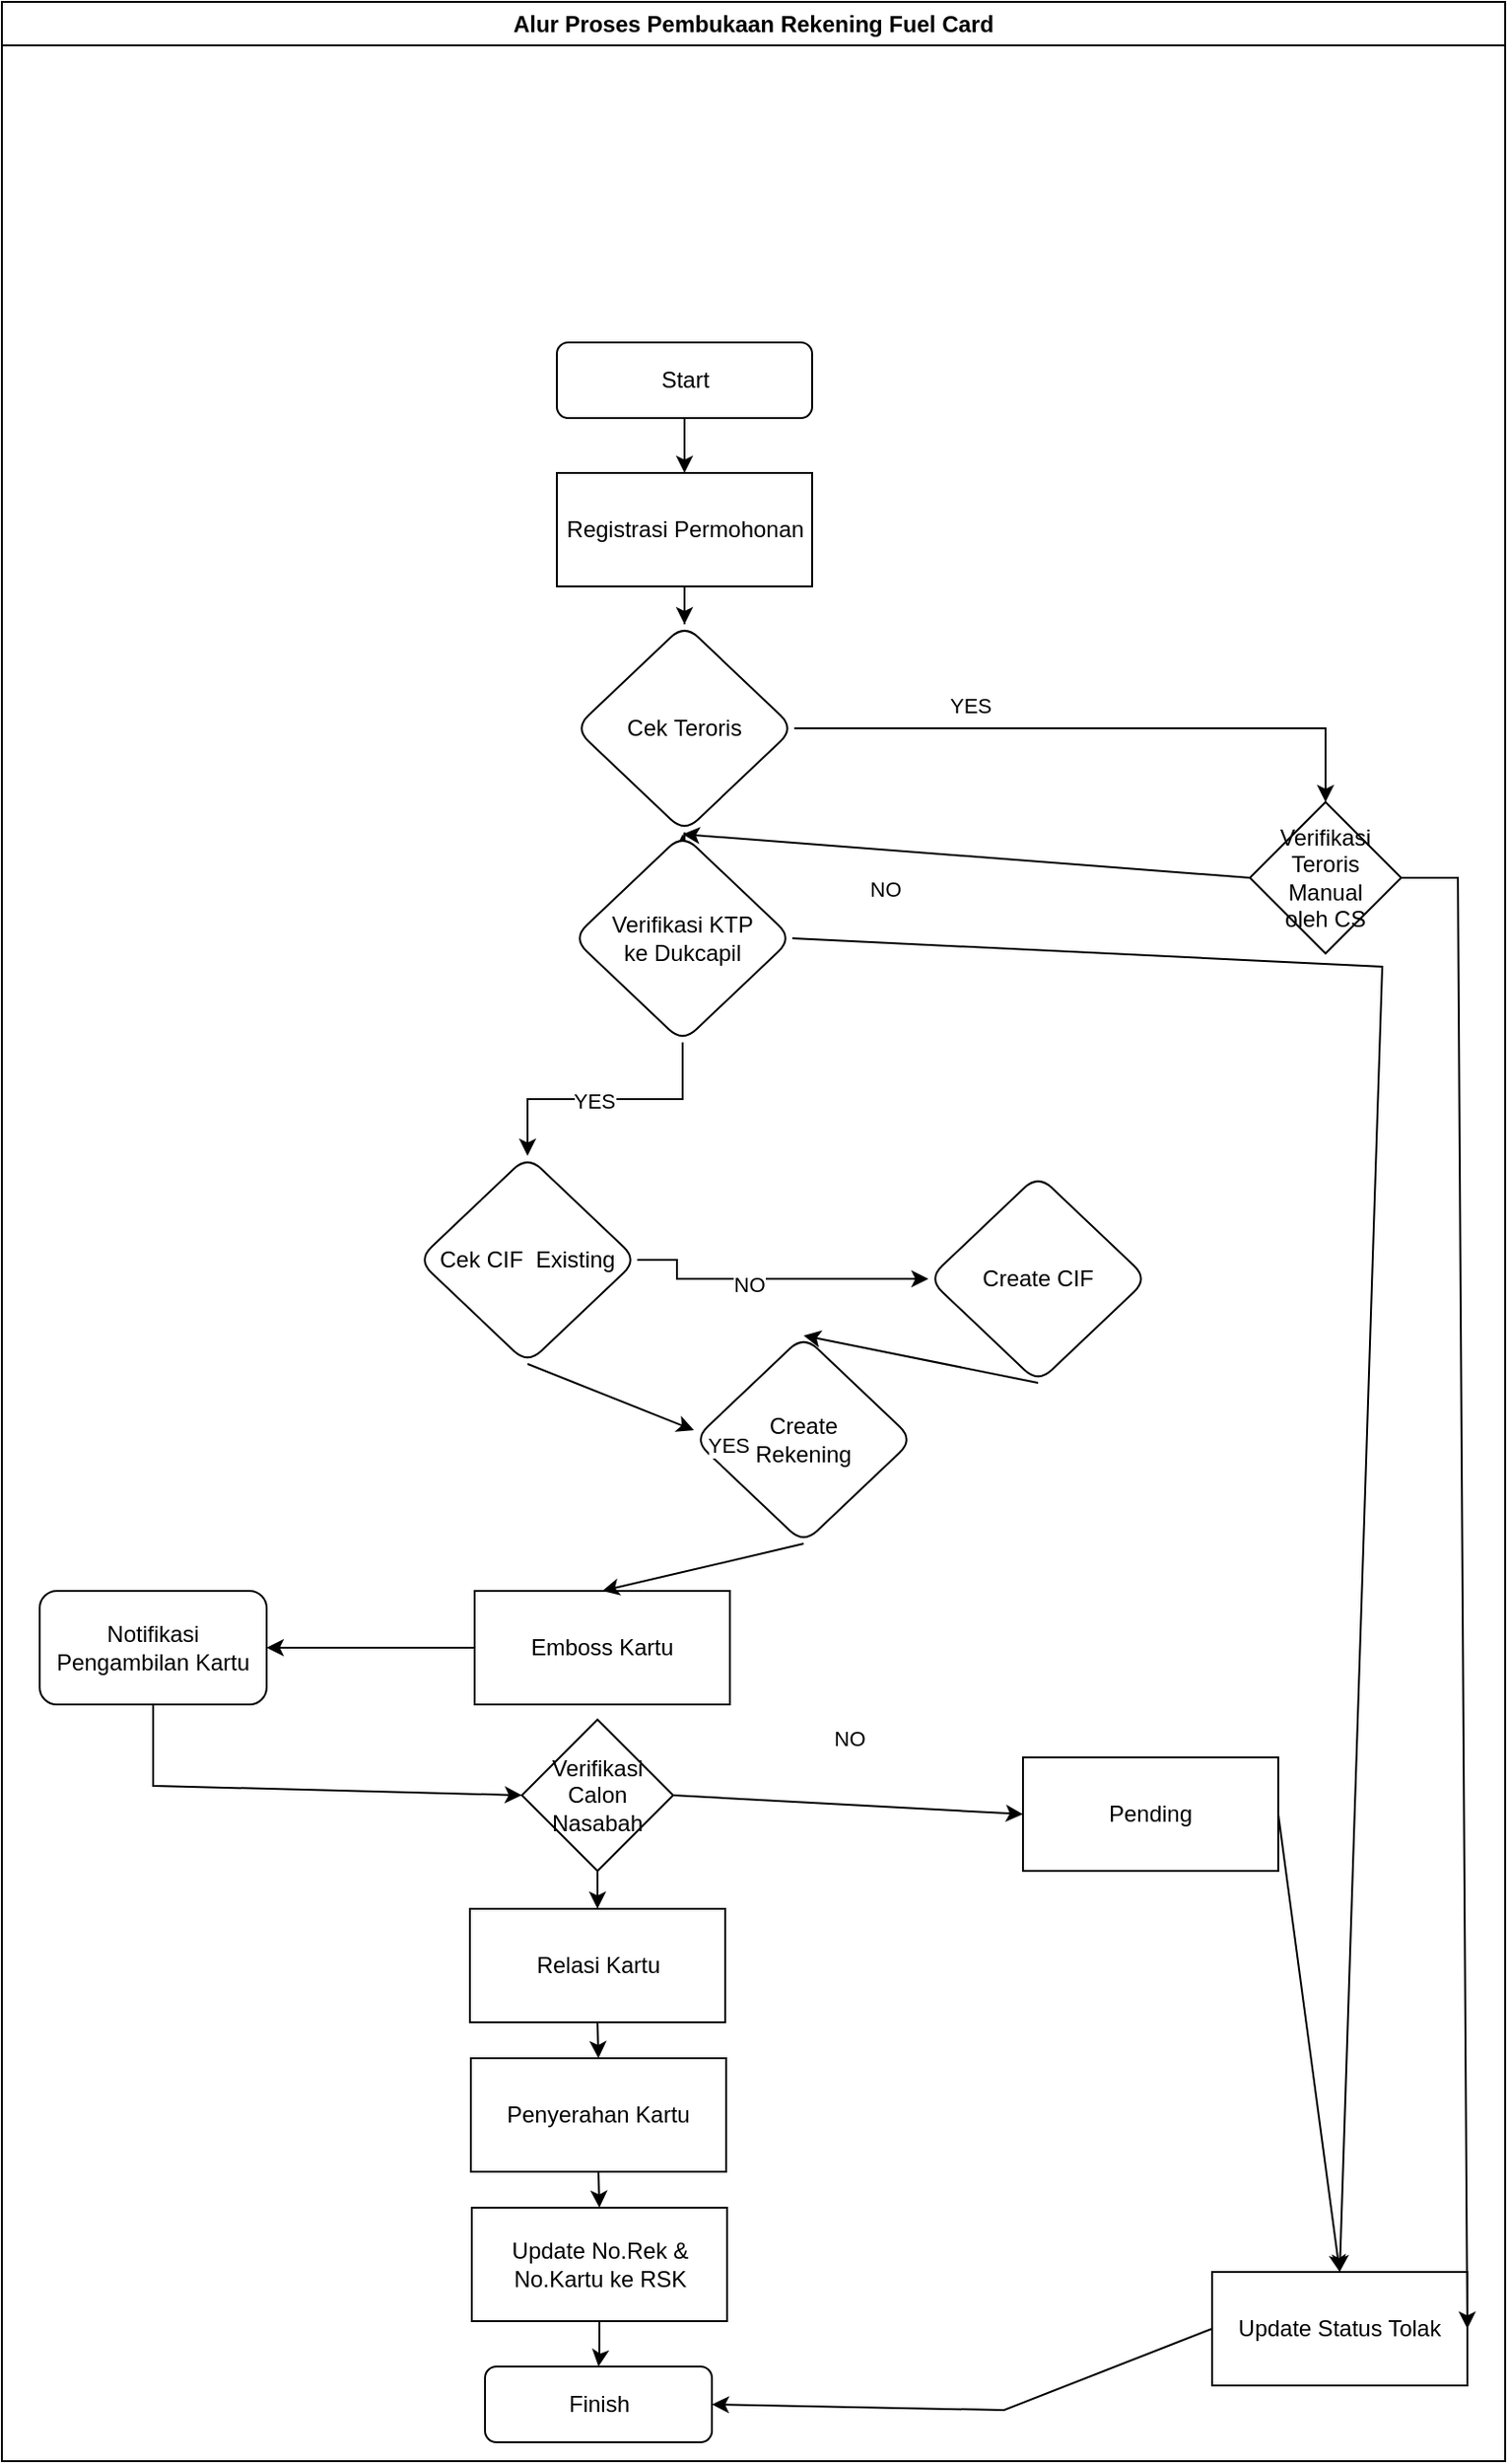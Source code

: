 <mxfile version="24.3.1" type="github">
  <diagram id="C5RBs43oDa-KdzZeNtuy" name="Page-1">
    <mxGraphModel dx="3027" dy="2364" grid="1" gridSize="10" guides="1" tooltips="1" connect="1" arrows="1" fold="1" page="1" pageScale="1" pageWidth="827" pageHeight="1169" math="0" shadow="0">
      <root>
        <mxCell id="WIyWlLk6GJQsqaUBKTNV-0" />
        <mxCell id="WIyWlLk6GJQsqaUBKTNV-1" parent="WIyWlLk6GJQsqaUBKTNV-0" />
        <mxCell id="ml9lQeLV02Im4RJoUgji-1" value="Alur Proses Pembukaan Rekening Fuel Card" style="swimlane;whiteSpace=wrap;html=1;" parent="WIyWlLk6GJQsqaUBKTNV-1" vertex="1">
          <mxGeometry x="-10" y="-50" width="795" height="1300" as="geometry">
            <mxRectangle x="20" width="220" height="30" as="alternateBounds" />
          </mxGeometry>
        </mxCell>
        <mxCell id="DFwen5s-5i4nCn-BDiwh-1" value="Update No.Rek &amp;amp; No.Kartu ke RSK" style="rounded=0;whiteSpace=wrap;html=1;" parent="ml9lQeLV02Im4RJoUgji-1" vertex="1">
          <mxGeometry x="248.5" y="1166" width="135" height="60" as="geometry" />
        </mxCell>
        <mxCell id="DFwen5s-5i4nCn-BDiwh-0" value="Relasi Kartu" style="rounded=0;whiteSpace=wrap;html=1;" parent="ml9lQeLV02Im4RJoUgji-1" vertex="1">
          <mxGeometry x="247.5" y="1008" width="135" height="60" as="geometry" />
        </mxCell>
        <mxCell id="DFwen5s-5i4nCn-BDiwh-2" style="edgeStyle=orthogonalEdgeStyle;rounded=0;orthogonalLoop=1;jettySize=auto;html=1;exitX=0.5;exitY=1;exitDx=0;exitDy=0;entryX=0.5;entryY=0;entryDx=0;entryDy=0;" parent="ml9lQeLV02Im4RJoUgji-1" source="DFwen5s-5i4nCn-BDiwh-0" target="_5oHDOIjksUwHNxWi_DK-6" edge="1">
          <mxGeometry relative="1" as="geometry" />
        </mxCell>
        <mxCell id="nUU7h4JXuRLJa8fKjWf6-2" value="Pending" style="rounded=0;whiteSpace=wrap;html=1;" parent="ml9lQeLV02Im4RJoUgji-1" vertex="1">
          <mxGeometry x="540" y="928" width="135" height="60" as="geometry" />
        </mxCell>
        <mxCell id="nUU7h4JXuRLJa8fKjWf6-4" value="" style="endArrow=classic;html=1;rounded=0;entryX=0;entryY=0.5;entryDx=0;entryDy=0;exitX=1;exitY=0.5;exitDx=0;exitDy=0;" parent="ml9lQeLV02Im4RJoUgji-1" source="_5oHDOIjksUwHNxWi_DK-24" target="nUU7h4JXuRLJa8fKjWf6-2" edge="1">
          <mxGeometry width="50" height="50" relative="1" as="geometry">
            <mxPoint x="430" y="1040" as="sourcePoint" />
            <mxPoint x="590" y="728" as="targetPoint" />
          </mxGeometry>
        </mxCell>
        <mxCell id="_EpccPnGnqP51AQdEMXO-33" value="Emboss Kartu" style="rounded=0;whiteSpace=wrap;html=1;" parent="ml9lQeLV02Im4RJoUgji-1" vertex="1">
          <mxGeometry x="250" y="840" width="135" height="60" as="geometry" />
        </mxCell>
        <mxCell id="_5oHDOIjksUwHNxWi_DK-2" value="" style="endArrow=classic;html=1;rounded=0;entryX=0.5;entryY=0;entryDx=0;entryDy=0;exitX=0.5;exitY=1;exitDx=0;exitDy=0;" edge="1" parent="ml9lQeLV02Im4RJoUgji-1" source="_5oHDOIjksUwHNxWi_DK-24" target="DFwen5s-5i4nCn-BDiwh-0">
          <mxGeometry width="50" height="50" relative="1" as="geometry">
            <mxPoint x="510" y="1000" as="sourcePoint" />
            <mxPoint x="358" y="1008" as="targetPoint" />
          </mxGeometry>
        </mxCell>
        <mxCell id="_5oHDOIjksUwHNxWi_DK-6" value="Penyerahan Kartu" style="rounded=0;whiteSpace=wrap;html=1;" vertex="1" parent="ml9lQeLV02Im4RJoUgji-1">
          <mxGeometry x="248" y="1087" width="135" height="60" as="geometry" />
        </mxCell>
        <mxCell id="_5oHDOIjksUwHNxWi_DK-8" value="" style="endArrow=classic;html=1;rounded=0;exitX=0.5;exitY=1;exitDx=0;exitDy=0;entryX=0.5;entryY=0;entryDx=0;entryDy=0;" edge="1" parent="ml9lQeLV02Im4RJoUgji-1" source="_5oHDOIjksUwHNxWi_DK-6" target="DFwen5s-5i4nCn-BDiwh-1">
          <mxGeometry width="50" height="50" relative="1" as="geometry">
            <mxPoint x="580" y="1180" as="sourcePoint" />
            <mxPoint x="440" y="1140" as="targetPoint" />
          </mxGeometry>
        </mxCell>
        <mxCell id="_EpccPnGnqP51AQdEMXO-66" value="Finish" style="rounded=1;whiteSpace=wrap;html=1;" parent="ml9lQeLV02Im4RJoUgji-1" vertex="1">
          <mxGeometry x="255.5" y="1250" width="120" height="40" as="geometry" />
        </mxCell>
        <mxCell id="DFwen5s-5i4nCn-BDiwh-3" style="edgeStyle=orthogonalEdgeStyle;rounded=0;orthogonalLoop=1;jettySize=auto;html=1;exitX=0.5;exitY=1;exitDx=0;exitDy=0;" parent="ml9lQeLV02Im4RJoUgji-1" source="DFwen5s-5i4nCn-BDiwh-1" target="_EpccPnGnqP51AQdEMXO-66" edge="1">
          <mxGeometry relative="1" as="geometry" />
        </mxCell>
        <mxCell id="_5oHDOIjksUwHNxWi_DK-17" value="Create CIF" style="rhombus;whiteSpace=wrap;html=1;rounded=1;glass=0;strokeWidth=1;shadow=0;" vertex="1" parent="ml9lQeLV02Im4RJoUgji-1">
          <mxGeometry x="490" y="620" width="116" height="110" as="geometry" />
        </mxCell>
        <mxCell id="_5oHDOIjksUwHNxWi_DK-18" value="Create &lt;br&gt;Rekening" style="rhombus;whiteSpace=wrap;html=1;rounded=1;glass=0;strokeWidth=1;shadow=0;" vertex="1" parent="ml9lQeLV02Im4RJoUgji-1">
          <mxGeometry x="366" y="705" width="116" height="110" as="geometry" />
        </mxCell>
        <mxCell id="_EpccPnGnqP51AQdEMXO-25" value="Cek CIF&amp;nbsp; Existing" style="rhombus;whiteSpace=wrap;html=1;rounded=1;glass=0;strokeWidth=1;shadow=0;" parent="ml9lQeLV02Im4RJoUgji-1" vertex="1">
          <mxGeometry x="220" y="610" width="116" height="110" as="geometry" />
        </mxCell>
        <mxCell id="_EpccPnGnqP51AQdEMXO-48" style="edgeStyle=orthogonalEdgeStyle;rounded=0;orthogonalLoop=1;jettySize=auto;html=1;exitX=1;exitY=0.5;exitDx=0;exitDy=0;entryX=0;entryY=0.5;entryDx=0;entryDy=0;" parent="ml9lQeLV02Im4RJoUgji-1" source="_EpccPnGnqP51AQdEMXO-25" target="_5oHDOIjksUwHNxWi_DK-17" edge="1">
          <mxGeometry relative="1" as="geometry">
            <Array as="points">
              <mxPoint x="357" y="665" />
              <mxPoint x="357" y="675" />
            </Array>
          </mxGeometry>
        </mxCell>
        <mxCell id="_EpccPnGnqP51AQdEMXO-52" value="NO" style="edgeLabel;html=1;align=center;verticalAlign=middle;resizable=0;points=[];" parent="_EpccPnGnqP51AQdEMXO-48" vertex="1" connectable="0">
          <mxGeometry x="-0.156" y="-3" relative="1" as="geometry">
            <mxPoint as="offset" />
          </mxGeometry>
        </mxCell>
        <mxCell id="_5oHDOIjksUwHNxWi_DK-19" value="" style="endArrow=classic;html=1;rounded=0;exitX=0.5;exitY=1;exitDx=0;exitDy=0;entryX=0.5;entryY=0;entryDx=0;entryDy=0;" edge="1" parent="ml9lQeLV02Im4RJoUgji-1" source="_5oHDOIjksUwHNxWi_DK-17" target="_5oHDOIjksUwHNxWi_DK-18">
          <mxGeometry width="50" height="50" relative="1" as="geometry">
            <mxPoint x="430" y="870" as="sourcePoint" />
            <mxPoint x="480" y="820" as="targetPoint" />
          </mxGeometry>
        </mxCell>
        <mxCell id="_5oHDOIjksUwHNxWi_DK-20" value="" style="endArrow=classic;html=1;rounded=0;exitX=0.5;exitY=1;exitDx=0;exitDy=0;entryX=0;entryY=0.455;entryDx=0;entryDy=0;entryPerimeter=0;" edge="1" parent="ml9lQeLV02Im4RJoUgji-1" source="_EpccPnGnqP51AQdEMXO-25" target="_5oHDOIjksUwHNxWi_DK-18">
          <mxGeometry width="50" height="50" relative="1" as="geometry">
            <mxPoint x="430" y="850" as="sourcePoint" />
            <mxPoint x="480" y="800" as="targetPoint" />
          </mxGeometry>
        </mxCell>
        <mxCell id="_5oHDOIjksUwHNxWi_DK-21" value="" style="endArrow=classic;html=1;rounded=0;exitX=0.5;exitY=1;exitDx=0;exitDy=0;entryX=0.5;entryY=0;entryDx=0;entryDy=0;" edge="1" parent="ml9lQeLV02Im4RJoUgji-1" source="_5oHDOIjksUwHNxWi_DK-18" target="_EpccPnGnqP51AQdEMXO-33">
          <mxGeometry width="50" height="50" relative="1" as="geometry">
            <mxPoint x="430" y="900" as="sourcePoint" />
            <mxPoint x="480" y="850" as="targetPoint" />
          </mxGeometry>
        </mxCell>
        <mxCell id="_5oHDOIjksUwHNxWi_DK-22" value="YES" style="edgeLabel;html=1;align=center;verticalAlign=middle;resizable=0;points=[];" vertex="1" connectable="0" parent="ml9lQeLV02Im4RJoUgji-1">
          <mxGeometry x="385.003" y="760" as="geometry">
            <mxPoint x="-1" y="3" as="offset" />
          </mxGeometry>
        </mxCell>
        <mxCell id="_5oHDOIjksUwHNxWi_DK-24" value="Verifikasi Calon Nasabah" style="rhombus;whiteSpace=wrap;html=1;" vertex="1" parent="ml9lQeLV02Im4RJoUgji-1">
          <mxGeometry x="275" y="908" width="80" height="80" as="geometry" />
        </mxCell>
        <mxCell id="_5oHDOIjksUwHNxWi_DK-25" value="Verifikasi Teroris Manual&lt;br&gt;oleh CS" style="rhombus;whiteSpace=wrap;html=1;" vertex="1" parent="ml9lQeLV02Im4RJoUgji-1">
          <mxGeometry x="660" y="423" width="80" height="80" as="geometry" />
        </mxCell>
        <mxCell id="_5oHDOIjksUwHNxWi_DK-12" value="Update Status Tolak" style="rounded=0;whiteSpace=wrap;html=1;" vertex="1" parent="ml9lQeLV02Im4RJoUgji-1">
          <mxGeometry x="640" y="1200" width="135" height="60" as="geometry" />
        </mxCell>
        <mxCell id="_5oHDOIjksUwHNxWi_DK-15" value="" style="endArrow=classic;html=1;rounded=0;exitX=0;exitY=0.5;exitDx=0;exitDy=0;entryX=1;entryY=0.5;entryDx=0;entryDy=0;" edge="1" parent="ml9lQeLV02Im4RJoUgji-1" source="_5oHDOIjksUwHNxWi_DK-12" target="_EpccPnGnqP51AQdEMXO-66">
          <mxGeometry width="50" height="50" relative="1" as="geometry">
            <mxPoint x="460" y="1370" as="sourcePoint" />
            <mxPoint x="510" y="1320" as="targetPoint" />
            <Array as="points">
              <mxPoint x="530" y="1273" />
            </Array>
          </mxGeometry>
        </mxCell>
        <mxCell id="_5oHDOIjksUwHNxWi_DK-26" value="" style="endArrow=classic;html=1;rounded=0;exitX=1;exitY=0.5;exitDx=0;exitDy=0;entryX=1;entryY=0.5;entryDx=0;entryDy=0;" edge="1" parent="ml9lQeLV02Im4RJoUgji-1" source="_5oHDOIjksUwHNxWi_DK-25" target="_5oHDOIjksUwHNxWi_DK-12">
          <mxGeometry width="50" height="50" relative="1" as="geometry">
            <mxPoint x="870" y="723" as="sourcePoint" />
            <mxPoint x="920" y="673" as="targetPoint" />
            <Array as="points">
              <mxPoint x="770" y="463" />
            </Array>
          </mxGeometry>
        </mxCell>
        <mxCell id="_5oHDOIjksUwHNxWi_DK-29" value="Notifikasi Pengambilan Kartu" style="rounded=1;whiteSpace=wrap;html=1;" vertex="1" parent="ml9lQeLV02Im4RJoUgji-1">
          <mxGeometry x="20" y="840" width="120" height="60" as="geometry" />
        </mxCell>
        <mxCell id="_5oHDOIjksUwHNxWi_DK-30" value="" style="endArrow=classic;html=1;rounded=0;exitX=0;exitY=0.5;exitDx=0;exitDy=0;entryX=1;entryY=0.5;entryDx=0;entryDy=0;" edge="1" parent="ml9lQeLV02Im4RJoUgji-1" source="_EpccPnGnqP51AQdEMXO-33" target="_5oHDOIjksUwHNxWi_DK-29">
          <mxGeometry width="50" height="50" relative="1" as="geometry">
            <mxPoint x="610" y="933" as="sourcePoint" />
            <mxPoint x="660" y="883" as="targetPoint" />
          </mxGeometry>
        </mxCell>
        <mxCell id="_5oHDOIjksUwHNxWi_DK-31" value="" style="endArrow=classic;html=1;rounded=0;exitX=0.5;exitY=1;exitDx=0;exitDy=0;entryX=0;entryY=0.5;entryDx=0;entryDy=0;" edge="1" parent="ml9lQeLV02Im4RJoUgji-1" source="_5oHDOIjksUwHNxWi_DK-29" target="_5oHDOIjksUwHNxWi_DK-24">
          <mxGeometry width="50" height="50" relative="1" as="geometry">
            <mxPoint x="450" y="1073" as="sourcePoint" />
            <mxPoint x="500" y="1023" as="targetPoint" />
            <Array as="points">
              <mxPoint x="80" y="943" />
            </Array>
          </mxGeometry>
        </mxCell>
        <mxCell id="_5oHDOIjksUwHNxWi_DK-32" value="" style="endArrow=classic;html=1;rounded=0;exitX=1;exitY=0.5;exitDx=0;exitDy=0;entryX=0.5;entryY=0;entryDx=0;entryDy=0;" edge="1" parent="ml9lQeLV02Im4RJoUgji-1" source="nUU7h4JXuRLJa8fKjWf6-2" target="_5oHDOIjksUwHNxWi_DK-12">
          <mxGeometry width="50" height="50" relative="1" as="geometry">
            <mxPoint x="650" y="1140" as="sourcePoint" />
            <mxPoint x="700" y="1090" as="targetPoint" />
          </mxGeometry>
        </mxCell>
        <mxCell id="WIyWlLk6GJQsqaUBKTNV-3" value="Start" style="rounded=1;whiteSpace=wrap;html=1;fontSize=12;glass=0;strokeWidth=1;shadow=0;" parent="ml9lQeLV02Im4RJoUgji-1" vertex="1">
          <mxGeometry x="293.5" y="180" width="135" height="40" as="geometry" />
        </mxCell>
        <mxCell id="_EpccPnGnqP51AQdEMXO-30" value="Registrasi Permohonan" style="rounded=0;whiteSpace=wrap;html=1;" parent="ml9lQeLV02Im4RJoUgji-1" vertex="1">
          <mxGeometry x="293.5" y="249" width="135" height="60" as="geometry" />
        </mxCell>
        <mxCell id="_EpccPnGnqP51AQdEMXO-44" style="edgeStyle=orthogonalEdgeStyle;rounded=0;orthogonalLoop=1;jettySize=auto;html=1;exitX=0.5;exitY=1;exitDx=0;exitDy=0;entryX=0.5;entryY=0;entryDx=0;entryDy=0;" parent="ml9lQeLV02Im4RJoUgji-1" source="WIyWlLk6GJQsqaUBKTNV-3" target="_EpccPnGnqP51AQdEMXO-30" edge="1">
          <mxGeometry relative="1" as="geometry" />
        </mxCell>
        <mxCell id="_EpccPnGnqP51AQdEMXO-8" value="Cek&amp;nbsp;Teroris" style="rhombus;whiteSpace=wrap;html=1;rounded=1;glass=0;strokeWidth=1;shadow=0;" parent="ml9lQeLV02Im4RJoUgji-1" vertex="1">
          <mxGeometry x="303" y="329" width="116" height="110" as="geometry" />
        </mxCell>
        <mxCell id="_EpccPnGnqP51AQdEMXO-47" style="edgeStyle=orthogonalEdgeStyle;rounded=0;orthogonalLoop=1;jettySize=auto;html=1;exitX=1;exitY=0.5;exitDx=0;exitDy=0;entryX=0.5;entryY=0;entryDx=0;entryDy=0;" parent="ml9lQeLV02Im4RJoUgji-1" source="_EpccPnGnqP51AQdEMXO-8" target="_5oHDOIjksUwHNxWi_DK-25" edge="1">
          <mxGeometry relative="1" as="geometry" />
        </mxCell>
        <mxCell id="_EpccPnGnqP51AQdEMXO-49" value="YES" style="edgeLabel;html=1;align=center;verticalAlign=middle;resizable=0;points=[];arcSize=12;imageWidth=24;imageHeight=24;" parent="_EpccPnGnqP51AQdEMXO-47" vertex="1" connectable="0">
          <mxGeometry x="-0.427" y="6" relative="1" as="geometry">
            <mxPoint x="1" y="-6" as="offset" />
          </mxGeometry>
        </mxCell>
        <mxCell id="_EpccPnGnqP51AQdEMXO-45" style="edgeStyle=orthogonalEdgeStyle;rounded=0;orthogonalLoop=1;jettySize=auto;html=1;exitX=0.5;exitY=1;exitDx=0;exitDy=0;" parent="ml9lQeLV02Im4RJoUgji-1" source="_EpccPnGnqP51AQdEMXO-30" target="_EpccPnGnqP51AQdEMXO-8" edge="1">
          <mxGeometry relative="1" as="geometry" />
        </mxCell>
        <mxCell id="_EpccPnGnqP51AQdEMXO-22" value="" style="edgeStyle=orthogonalEdgeStyle;rounded=0;orthogonalLoop=1;jettySize=auto;html=1;" parent="WIyWlLk6GJQsqaUBKTNV-1" source="_EpccPnGnqP51AQdEMXO-8" target="_EpccPnGnqP51AQdEMXO-21" edge="1">
          <mxGeometry relative="1" as="geometry" />
        </mxCell>
        <mxCell id="_EpccPnGnqP51AQdEMXO-50" value="NO" style="edgeLabel;html=1;align=center;verticalAlign=middle;resizable=0;points=[];" parent="_EpccPnGnqP51AQdEMXO-22" vertex="1" connectable="0">
          <mxGeometry x="-0.234" relative="1" as="geometry">
            <mxPoint as="offset" />
          </mxGeometry>
        </mxCell>
        <mxCell id="_EpccPnGnqP51AQdEMXO-26" value="" style="edgeStyle=orthogonalEdgeStyle;rounded=0;orthogonalLoop=1;jettySize=auto;html=1;" parent="WIyWlLk6GJQsqaUBKTNV-1" source="_EpccPnGnqP51AQdEMXO-21" target="_EpccPnGnqP51AQdEMXO-25" edge="1">
          <mxGeometry relative="1" as="geometry" />
        </mxCell>
        <mxCell id="_EpccPnGnqP51AQdEMXO-51" value="YES" style="edgeLabel;html=1;align=center;verticalAlign=middle;resizable=0;points=[];" parent="_EpccPnGnqP51AQdEMXO-26" vertex="1" connectable="0">
          <mxGeometry x="0.092" y="1" relative="1" as="geometry">
            <mxPoint as="offset" />
          </mxGeometry>
        </mxCell>
        <mxCell id="_EpccPnGnqP51AQdEMXO-21" value="Verifikasi KTP&lt;br&gt;ke Dukcapil" style="rhombus;whiteSpace=wrap;html=1;rounded=1;glass=0;strokeWidth=1;shadow=0;" parent="WIyWlLk6GJQsqaUBKTNV-1" vertex="1">
          <mxGeometry x="292" y="390" width="116" height="110" as="geometry" />
        </mxCell>
        <mxCell id="_5oHDOIjksUwHNxWi_DK-3" value="" style="endArrow=classic;html=1;rounded=0;exitX=0;exitY=0.5;exitDx=0;exitDy=0;entryX=0.5;entryY=0;entryDx=0;entryDy=0;" edge="1" parent="WIyWlLk6GJQsqaUBKTNV-1" source="_5oHDOIjksUwHNxWi_DK-25" target="_EpccPnGnqP51AQdEMXO-21">
          <mxGeometry width="50" height="50" relative="1" as="geometry">
            <mxPoint x="600" y="700" as="sourcePoint" />
            <mxPoint x="650" y="650" as="targetPoint" />
            <Array as="points" />
          </mxGeometry>
        </mxCell>
        <mxCell id="_5oHDOIjksUwHNxWi_DK-4" value="NO" style="edgeLabel;html=1;align=center;verticalAlign=middle;resizable=0;points=[];arcSize=12;imageWidth=24;imageHeight=24;" vertex="1" connectable="0" parent="WIyWlLk6GJQsqaUBKTNV-1">
          <mxGeometry x="453.913" y="414.033" as="geometry">
            <mxPoint x="3" y="5" as="offset" />
          </mxGeometry>
        </mxCell>
        <mxCell id="_5oHDOIjksUwHNxWi_DK-13" value="" style="endArrow=classic;html=1;rounded=0;exitX=1;exitY=0.5;exitDx=0;exitDy=0;entryX=0.5;entryY=0;entryDx=0;entryDy=0;" edge="1" parent="WIyWlLk6GJQsqaUBKTNV-1" source="_EpccPnGnqP51AQdEMXO-21" target="_5oHDOIjksUwHNxWi_DK-12">
          <mxGeometry width="50" height="50" relative="1" as="geometry">
            <mxPoint x="500" y="800" as="sourcePoint" />
            <mxPoint x="550" y="750" as="targetPoint" />
            <Array as="points">
              <mxPoint x="720" y="460" />
            </Array>
          </mxGeometry>
        </mxCell>
        <mxCell id="_5oHDOIjksUwHNxWi_DK-16" value="NO" style="edgeLabel;html=1;align=center;verticalAlign=middle;resizable=0;points=[];" vertex="1" connectable="0" parent="WIyWlLk6GJQsqaUBKTNV-1">
          <mxGeometry x="452.0" y="882" as="geometry">
            <mxPoint x="-14" y="-14" as="offset" />
          </mxGeometry>
        </mxCell>
      </root>
    </mxGraphModel>
  </diagram>
</mxfile>
